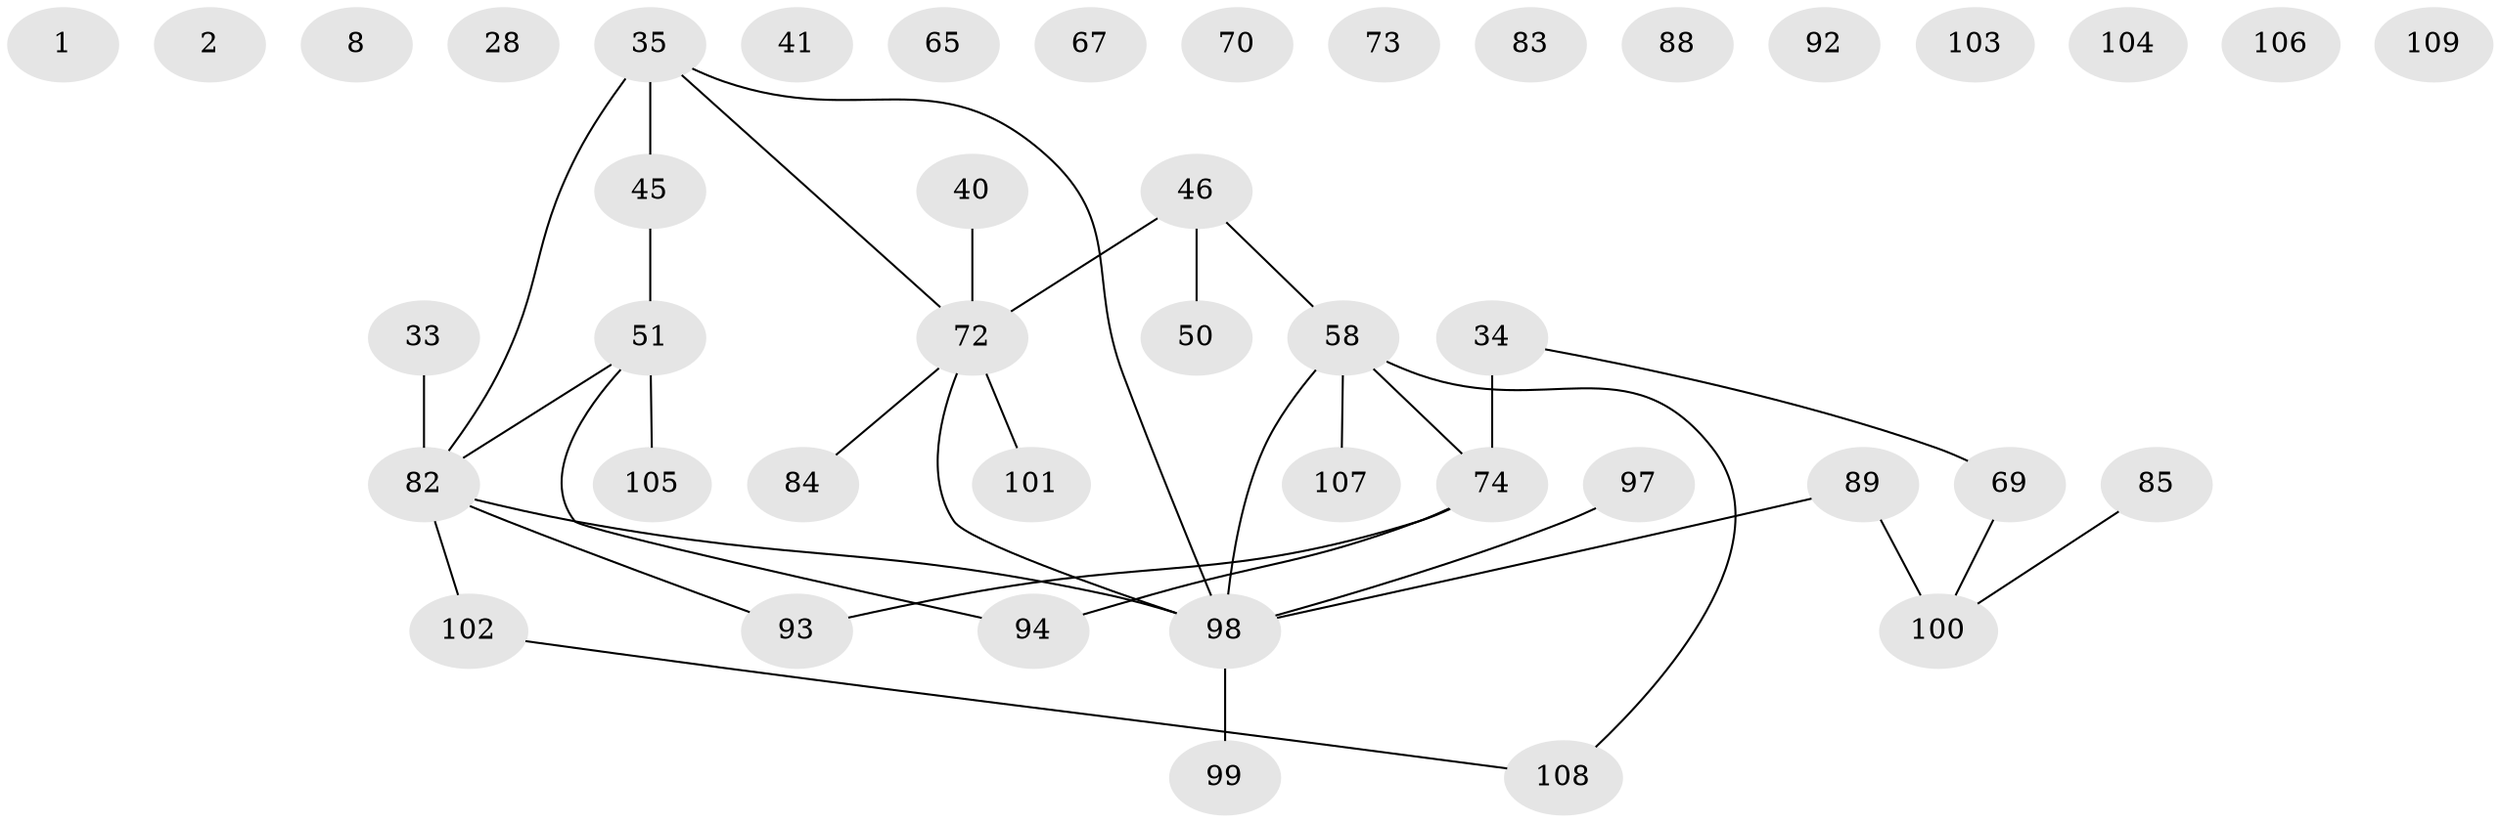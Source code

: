 // original degree distribution, {0: 0.12844036697247707, 3: 0.1834862385321101, 4: 0.12844036697247707, 2: 0.30275229357798167, 1: 0.22935779816513763, 5: 0.027522935779816515}
// Generated by graph-tools (version 1.1) at 2025/43/03/04/25 21:43:07]
// undirected, 43 vertices, 34 edges
graph export_dot {
graph [start="1"]
  node [color=gray90,style=filled];
  1;
  2;
  8;
  28;
  33;
  34 [super="+27"];
  35 [super="+4+18"];
  40;
  41;
  45;
  46;
  50;
  51 [super="+19+32"];
  58 [super="+30+31"];
  65;
  67;
  69;
  70 [super="+49"];
  72 [super="+12+54"];
  73;
  74 [super="+20"];
  82 [super="+53"];
  83;
  84 [super="+9"];
  85;
  88;
  89 [super="+87"];
  92;
  93 [super="+7"];
  94 [super="+25+59+71"];
  97;
  98 [super="+78+95+90+96+81"];
  99;
  100;
  101;
  102;
  103 [super="+13"];
  104;
  105 [super="+64"];
  106;
  107 [super="+57"];
  108 [super="+48+21+75+76"];
  109;
  33 -- 82;
  34 -- 69;
  34 -- 74 [weight=2];
  35 -- 45;
  35 -- 82 [weight=2];
  35 -- 72;
  35 -- 98;
  40 -- 72;
  45 -- 51;
  46 -- 50;
  46 -- 58;
  46 -- 72 [weight=3];
  51 -- 82;
  51 -- 105 [weight=2];
  51 -- 94;
  58 -- 108;
  58 -- 98 [weight=2];
  58 -- 107;
  58 -- 74;
  69 -- 100;
  72 -- 101;
  72 -- 84;
  72 -- 98;
  74 -- 93;
  74 -- 94;
  82 -- 93;
  82 -- 102;
  82 -- 98;
  85 -- 100;
  89 -- 100 [weight=2];
  89 -- 98 [weight=3];
  97 -- 98;
  98 -- 99 [weight=2];
  102 -- 108;
}
